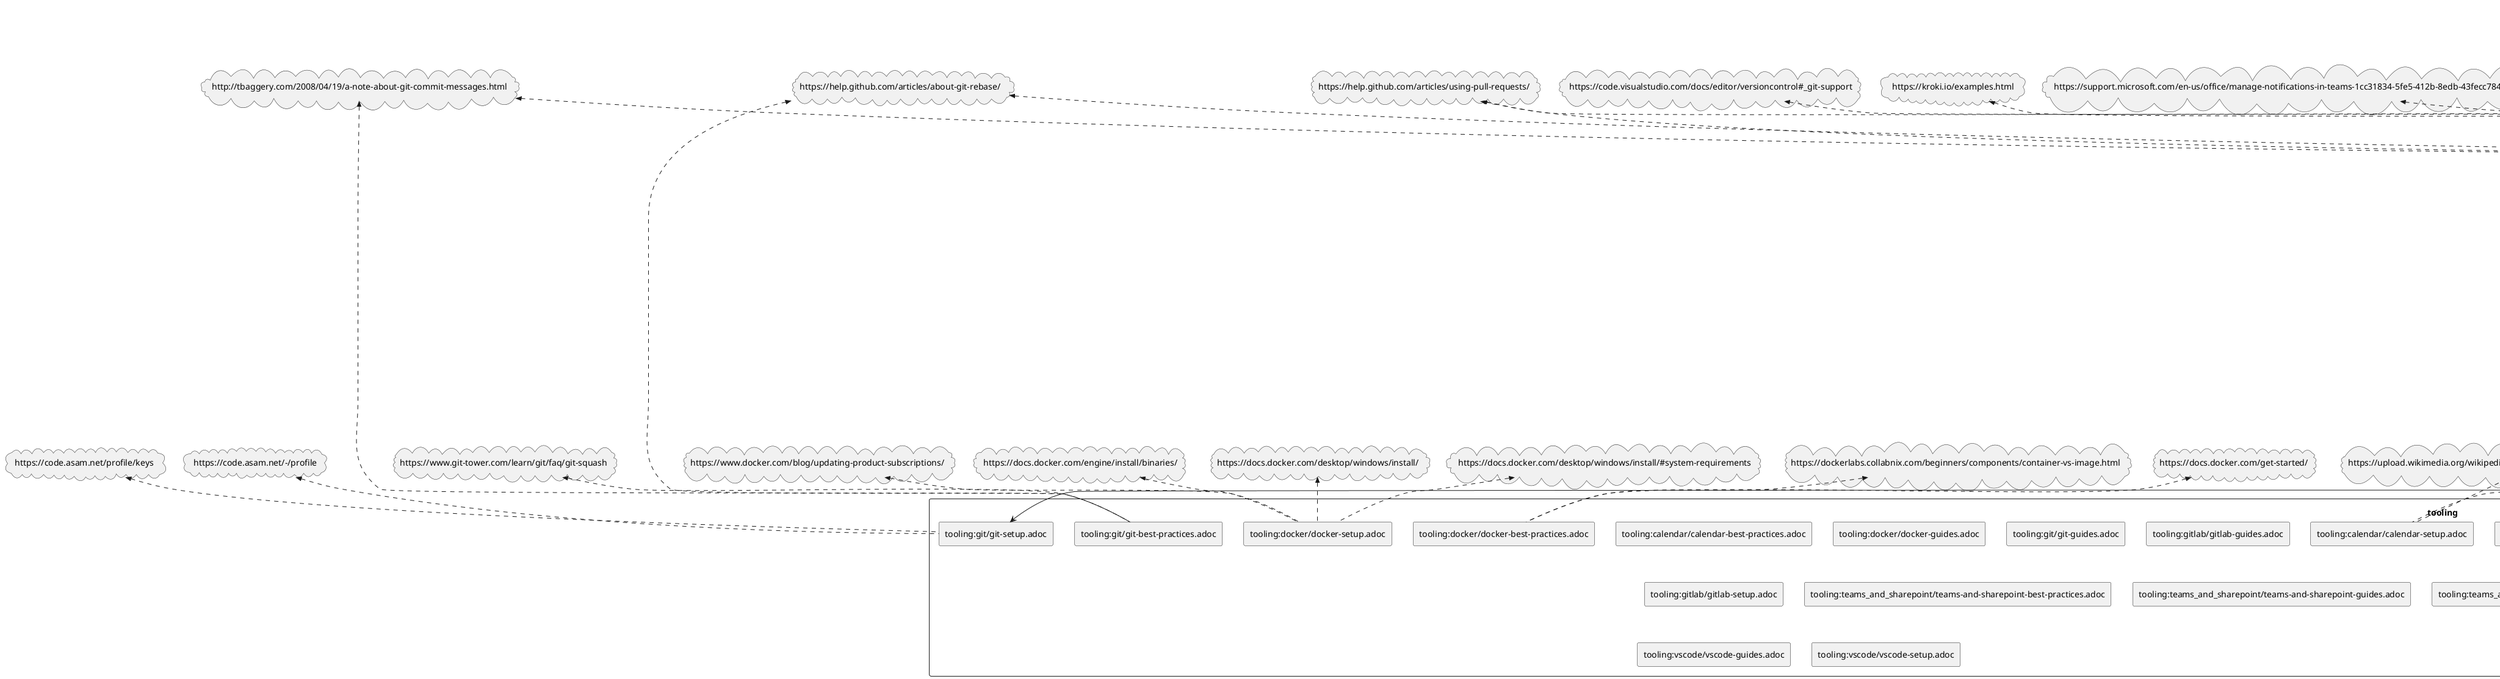 @startuml
component compendium {
rectangle "compendium:nav.adoc" as f0_1
rectangle "compendium:docker/docker-for-asciidoc.adoc" as f0_2
rectangle "compendium:docker/standard-docker-config.adoc" as f0_3
rectangle "compendium:docker/starting-a-container.adoc" as f0_4
rectangle "compendium:docker/wsl.adoc" as f0_5
rectangle "compendium:git/cloning-repo-tutorial.adoc" as f0_6
rectangle "compendium:git/commit-guidelines.adoc" as f0_7
rectangle "compendium:git/git-actions.adoc" as f0_8
rectangle "compendium:git/git-terminology.adoc" as f0_9
rectangle "compendium:git/maintain-a-repo.adoc" as f0_10
rectangle "compendium:git/merge-conflicts.adoc" as f0_11
rectangle "compendium:git/merge-requests.adoc" as f0_12
rectangle "compendium:git/merge.adoc" as f0_13
rectangle "compendium:git/review-code.adoc" as f0_14
rectangle "compendium:git/submodules.adoc" as f0_15
rectangle "compendium:git/Transitioning-to-a-new-workflow.adoc" as f0_16
rectangle "compendium:git/working-with-git.adoc" as f0_17
rectangle "compendium:git/write-a-feature.adoc" as f0_18
rectangle "compendium:git/submodules/submodule-pull.adoc" as f0_19
rectangle "compendium:git/submodules/submodules-add.adoc" as f0_20
rectangle "compendium:git/submodules/submodules-changing-remote.adoc" as f0_21
rectangle "compendium:git/submodules/submodules-switch-version.adoc" as f0_22
rectangle "compendium:gitlab/ASAM-Issue-and-MR-Labels.adoc" as f0_23
rectangle "compendium:gitlab/Branch-Naming-Conventions.adoc" as f0_24
rectangle "compendium:gitlab/Branching.adoc" as f0_25
rectangle "compendium:gitlab/cloning-a-repository.adoc" as f0_26
rectangle "compendium:gitlab/commit-guidelines.adoc" as f0_27
rectangle "compendium:gitlab/Forking.adoc" as f0_28
rectangle "compendium:gitlab/gitlab-ide-guide.adoc" as f0_29
rectangle "compendium:gitlab/gitlab-terminology.adoc" as f0_30
rectangle "compendium:powershell/cloning-a-repository.adoc" as f0_31
rectangle "compendium:powershell/powershell-basics.adoc" as f0_32
rectangle "compendium:powershell/run-docker.adoc" as f0_33
rectangle "compendium:sharepoint/links.adoc" as f0_34
rectangle "compendium:sharepoint/synchronizing-sharepoint-with-onedrive.adoc" as f0_35
rectangle "compendium:teams/email-notifications.adoc" as f0_36
rectangle "compendium:teams/meetings-in-teams.adoc" as f0_37
rectangle "compendium:teams/obtain-channel-email.adoc" as f0_38
rectangle "compendium:teams/polls-and-surveys.adoc" as f0_39
rectangle "compendium:teams/receive-notifications.adoc" as f0_40
rectangle "compendium:teams/teams-channel-file-structure.adoc" as f0_41
rectangle "compendium:vscode/Adding-Diagrams-To-VSCode.adoc" as f0_42
rectangle "compendium:vscode/cloning-a-repository.adoc" as f0_43
rectangle "compendium:vscode/recommended-vscode-extensions.adoc" as f0_44
rectangle "compendium:vscode/recommended-vscode-settings.adoc" as f0_45
rectangle "compendium:vscode/run-docker.adoc" as f0_46
rectangle "compendium:vscode/vscode-activity-bar.adoc" as f0_47
rectangle "compendium:vscode/vscode-command-palette.adoc" as f0_48
rectangle "compendium:vscode/VSCode-Git-Interaction.adoc" as f0_49
rectangle "compendium:vscode/vscode-install-extension.adoc" as f0_50
rectangle "compendium:vscode/vscode-interface.adoc" as f0_51
}
component getting-involved {
rectangle "getting-involved:nav.adoc" as f1_1
}
component getting-started {
rectangle "getting-started:nav.adoc" as f2_1
rectangle "getting-started:about-this-guide.adoc" as f2_2
rectangle "getting-started:main.adoc" as f2_3
rectangle "getting-started:new-here.adoc" as f2_4
rectangle "getting-started:quick-setup.adoc" as f2_5
rectangle "getting-started:about_guide/intentions-and-content.adoc" as f2_6
rectangle "getting-started:about_guide/using-this-guide.adoc" as f2_7
rectangle "getting-started:about_guide/working-on-the-guide.adoc" as f2_8
rectangle "getting-started:new_here/asam-contacts.adoc" as f2_9
rectangle "getting-started:new_here/current-projects.adoc" as f2_10
rectangle "getting-started:new_here/how-asam-works.adoc" as f2_11
rectangle "getting-started:new_here/processes-and-workflows-overview.adoc" as f2_12
rectangle "getting-started:new_here/roles-overview.adoc" as f2_13
rectangle "getting-started:new_here/tools-overview.adoc" as f2_14
rectangle "getting-started:quick_setup/docker-standard.adoc" as f2_15
rectangle "getting-started:quick_setup/git-standard.adoc" as f2_16
rectangle "getting-started:quick_setup/microsoft-teams-standard.adoc" as f2_17
rectangle "getting-started:quick_setup/sharepoint-standard.adoc" as f2_18
rectangle "getting-started:quick_setup/vscode-standard.adoc" as f2_19
}
component project-guide {
rectangle "project-guide:nav.adoc" as f3_1
rectangle "project-guide:add-a-page.adoc" as f3_2
rectangle "project-guide:add-a-partial.adoc" as f3_3
rectangle "project-guide:add-new-module.adoc" as f3_4
rectangle "project-guide:attachments.adoc" as f3_5
rectangle "project-guide:examples.adoc" as f3_6
rectangle "project-guide:images.adoc" as f3_7
rectangle "project-guide:pages-vs-partials.adoc" as f3_8
}
component role-specific {
rectangle "role-specific:nav.adoc" as f4_1
rectangle "role-specific:ASAM-Project-Roles.adoc" as f4_2
rectangle "role-specific:home.adoc" as f4_3
}
component ROOT {
rectangle "ROOT:1nav.adoc" as f5_1
rectangle "ROOT:nav.adoc" as f5_2
rectangle "ROOT:home copy.adoc" as f5_3
rectangle "ROOT:home.adoc" as f5_4
rectangle "ROOT:linking-test.adoc" as f5_5
rectangle "ROOT:antora/Build-Antora-Locally.adoc" as f5_6
rectangle "ROOT:antora/Content-Structure.adoc" as f5_7
rectangle "ROOT:guides/Accessing_Compiled_Artifacts.adoc" as f5_8
rectangle "ROOT:guides/Meeting-Guidelines.adoc" as f5_9
rectangle "ROOT:guides/Platforms.adoc" as f5_10
rectangle "ROOT:guides/ProjectGuidelines.adoc" as f5_11
rectangle "ROOT:guides/WhatIsYaml.adoc" as f5_12
rectangle "ROOT:guides/Workflow.adoc" as f5_13
rectangle "ROOT:guides/WritingGuidelines.adoc" as f5_14
rectangle "ROOT:implementers-forum/Feedback-Guide.adoc" as f5_15
rectangle "ROOT:implementers-forum/Scenario-Writers-Guide.adoc" as f5_16
rectangle "ROOT:open-source/ASAM-DCO.adoc" as f5_17
rectangle "ROOT:writing_guidelines/AsciiDoc-Guide.adoc" as f5_18
rectangle "ROOT:writing_guidelines/coding_style_guide.adoc" as f5_19
rectangle "ROOT:writing_guidelines/plantuml_documentation_guide.adoc" as f5_20
rectangle "ROOT:writing_guidelines/writing_guide.adoc" as f5_21
}
component standardization {
rectangle "standardization:nav.adoc" as f6_1
rectangle "standardization:asam-development-process.adoc" as f6_2
rectangle "standardization:development-phase.adoc" as f6_3
rectangle "standardization:home.adoc" as f6_4
rectangle "standardization:project-setup.adoc" as f6_5
rectangle "standardization:project-types.adoc" as f6_6
rectangle "standardization:proposal-phase.adoc" as f6_7
rectangle "standardization:release-phase.adoc" as f6_8
rectangle "standardization:review-phase.adoc" as f6_9
}
component tasks {
rectangle "tasks:nav.adoc" as f7_1
}
component tooling {
rectangle "tooling:nav.adoc" as f8_1
rectangle "tooling:calendar.adoc" as f8_2
rectangle "tooling:docker.adoc" as f8_3
rectangle "tooling:drawio.adoc" as f8_4
rectangle "tooling:git.adoc" as f8_5
rectangle "tooling:gitlab.adoc" as f8_6
rectangle "tooling:overview.adoc" as f8_7
rectangle "tooling:teams-and-sharepoint.adoc" as f8_8
rectangle "tooling:vscode.adoc" as f8_9
rectangle "tooling:working-without-software-installation.adoc" as f8_10
rectangle "tooling:calendar/calendar-best-practices.adoc" as f8_11
rectangle "tooling:calendar/calendar-setup.adoc" as f8_12
rectangle "tooling:docker/docker-best-practices.adoc" as f8_13
rectangle "tooling:docker/docker-guides.adoc" as f8_14
rectangle "tooling:docker/docker-setup.adoc" as f8_15
rectangle "tooling:drawio/drawio-setup.adoc" as f8_16
rectangle "tooling:git/git-best-practices.adoc" as f8_17
rectangle "tooling:git/git-guides.adoc" as f8_18
rectangle "tooling:git/git-setup.adoc" as f8_19
rectangle "tooling:gitlab/gitlab-guides.adoc" as f8_20
rectangle "tooling:gitlab/gitlab-setup.adoc" as f8_21
rectangle "tooling:teams_and_sharepoint/teams-and-sharepoint-best-practices.adoc" as f8_22
rectangle "tooling:teams_and_sharepoint/teams-and-sharepoint-guides.adoc" as f8_23
rectangle "tooling:teams_and_sharepoint/teams-and-sharepoint-setup.adoc" as f8_24
rectangle "tooling:vscode/vscode-guides.adoc" as f8_25
rectangle "tooling:vscode/vscode-setup.adoc" as f8_26
}

f8_3 -left-> f0_2
f2_3 -left-> f2_1
f2_4 -left-> f2_1
f2_2 -left-> f2_1
f2_5 -left-> f2_1
f2_4 -left-> f2_3
f2_2 -> f2_3
f2_5 -left-> f2_3
f3_4 -left-> f3_1
f6_4 -left-> f6_1
f6_2 -left-> f6_1
f6_7 -left-> f6_1
f6_6 -left-> f6_1
f6_5 -left-> f6_1
f6_3 -left-> f6_1
f6_9 -left-> f6_1
f6_8 -left-> f6_1
f8_7 -left-> f8_1
f8_10 -left-> f8_1
f8_6 -left-> f8_1
f8_2 -left-> f8_1
f8_8 -left-> f8_1
f8_9 -left-> f8_1
f8_5 -left-> f8_1
f8_4 -left-> f8_1
f8_3 -left-> f8_1
f8_6 -left-> f8_5
f8_5 -> f8_6
f8_10 -> f8_7
f8_6 -> f8_9
f8_5 -left-> f8_10
f8_9 -left-> f8_16
f8_9 -left-> f8_19

cloud "https://code.asam.net/common/style-resources"  as u1
cloud "https://docs.microsoft.com/en-us/windows/wsl/about"  as u2
cloud "https://help.github.com/articles/using-pull-requests/"  as u3
cloud "http://stackoverflow.com/a/17819027"  as u4
cloud "http://tbaggery.com/2008/04/19/a-note-about-git-commit-messages.html"  as u5
cloud "https://help.github.com/articles/about-git-rebase/"  as u6
cloud "https://tortoisegit.org/"  as u7
cloud "https://code.asam.net"  as u8
cloud "https://docs.gitlab.com/ee/user/project/repository/web_editor.html"  as u9
cloud "https://docs.gitlab.com/ee/user/project/web_ide/#open-the-web-ide"  as u10
cloud "https://docs.gitlab.com/ee/user/project/web_ide/"  as u11
cloud "https://upload.wikimedia.org/wikipedia/commons/2/2f/PowerShell_5.0_icon.png"  as u12
cloud "https://docs.microsoft.com/en-us/powershell/scripting/overview?view=powershell-7.1"  as u13
cloud "https://asamev.sharepoint.com/sites/asamopensimulationinterface/Freigegebene%20Dokumente/Forms/AllItems.aspx"  as u14
cloud "https://asamev.sharepoint.com/sites/openscenario/Freigegebene%20Dokumente/Forms/AllItems.aspx"  as u15
cloud "https://asamev.sharepoint.com/sites/openscenario2/Freigegebene%20Dokumente/Forms/AllItems.aspx"  as u16
cloud "https://asamev.sharepoint.com/sites/openxontology/Freigegebene%20Dokumente/Forms/AllItems.aspx"  as u17
cloud "https://www.doodle.com"  as u18
cloud "https://support.microsoft.com/en-us/office/manage-notifications-in-teams-1cc31834-5fe5-412b-8edb-43fecc78413d"  as u19
cloud "https://kroki.io/examples.html"  as u20
cloud "https://code.visualstudio.com/docs/editor/versioncontrol#_git-support"  as u21
cloud "https://cdn.icon-icons.com/icons2/2415/PNG/512/gitlab_original_logo_icon_146503.png"  as u22
cloud "https://upload.wikimedia.org/wikipedia/commons/thumb/3/3f/Git_icon.svg/240px-Git_icon.svg.png"  as u23
cloud "https://upload.wikimedia.org/wikipedia/commons/thumb/9/9a/Visual_Studio_Code_1.35_icon.svg/240px-Visual_Studio_Code_1.35_icon.svg.png"  as u24
cloud "https://dashboard.snapcraft.io/site_media/appmedia/2019/08/android-chrome-512x512.png"  as u25
cloud "https://github.com/Mogztter/antora-lunr"  as u26
cloud "https://github.com/asam-ev"  as u27
cloud "https://code.asam.net/simulation/standard/openscenario-2.0/-/wikis/docs/git/Transitioning-to-a-new-workflow"  as u28
cloud "https://code.asam.net/help/user/project/quick_actions"  as u29
cloud "https://docs.gitlab.com/ee/user/discussions/#starting-a-review"  as u30
cloud "https://code.asam.net/simulation/standard/openscenario-2.0/-/boards/66"  as u31
cloud "https://code.asam.net/simulation/standard/openscenario-2.0/-/issues?label_name%5B%5D=ScenarioDescription"  as u32
cloud "https://code.asam.net/simulation/standard/openscenario-2.0/-/wikis/Contact-Persons-from-OSC2-Development-Project"  as u33
cloud "https://code.asam.net/simulation/standard/openscenario-2.0/-/issues?label_name%5B%5D=GeneralFeedback"  as u34
cloud "https://code.asam.net/simulation/standard/openscenario-2.0/-/issues/245"  as u35
cloud "https://code.asam.net/simulation/standard/openscenario-2.0/-/issues/new?issue%5Bassignee_id%5D=&issue%5Bmilestone_id%5D=#"  as u36
cloud "https://code.asam.net/simulation/standard/openscenario-2.0/-/jobs/artifacts/master/raw/Language/ASAM_OpenSCENARIO_BS-1-6_Language-Reference-Manual_V2-0-0.html?job=draft"  as u37
cloud "https://asciidoc.org/"  as u38
cloud "https://asciidoctor.org/docs/asciidoc-syntax-quick-reference/"  as u39
cloud "https://asciidoctor.org/docs/user-manual/"  as u40
cloud "https://www.url.com"  as u41
cloud "https://asciidoctor.org/docs/user-manual/#tables"  as u42
cloud "https://asciidoctor.org/docs/user-manual/#include-directive"  as u43
cloud "https://www.python.org/dev/peps/pep-0008/"  as u44
cloud "https://docs.asciidoctor.org/asciidoc/latest/directives/include-tagged-regions/"  as u45
cloud "https://code.asam.net/simulation/resources/-/blob/master/asciidoc_tutorial/asciidoc_tutorial.adoc"  as u46
cloud "https://code.asam.net/simulation/standard/openscenario-2.0/-/tree/master/Documentation/etc/templates"  as u47
cloud "https://code.asam.net/simulation/standard/openscenario-2.0/-/blob/master/Documentation/etc/guides/coding_style_guide.adoc"  as u48
cloud "https://code.asam.net/simulation/standard/openscenario-2.0/-/blob/master/Documentation/etc/guides/plantuml_documentation_guide.adoc"  as u49
cloud "https://code.asam.net/simulation/standard/openscenario-2.0/-/wikis/docs/general_guidelines/Workflow"  as u50
cloud "https://upload.wikimedia.org/wikipedia/commons/d/df/Microsoft_Office_Outlook_%282018%E2%80%93present%29.svg"  as u51
cloud "https://upload.wikimedia.org/wikipedia/commons/a/a5/Google_Calendar_icon_%282020%29.svg"  as u52
cloud "https://docs.docker.com/get-started/"  as u53
cloud "https://dockerlabs.collabnix.com/beginners/components/container-vs-image.html"  as u54
cloud "https://docs.docker.com/desktop/windows/install/#system-requirements"  as u55
cloud "https://docs.docker.com/desktop/windows/install/"  as u56
cloud "https://docs.docker.com/engine/install/binaries/"  as u57
cloud "https://www.docker.com/blog/updating-product-subscriptions/"  as u58
cloud "https://www.git-tower.com/learn/git/faq/git-squash"  as u59
cloud "https://code.asam.net/-/profile"  as u60
cloud "https://code.asam.net/profile/keys"  as u61

f0_2 .up.>> u1
f0_5 .up.>> u2
f0_10 .up.>> u3
f0_13 .up.>> u4
f0_15 .up.>> u1
f0_18 .up.>> u5
f0_18 .up.>> u6
f0_18 .up.>> u3
f0_19 .up.>> u7
f0_20 .up.>> u7
f0_20 .up.>> u8
f0_22 .up.>> u7
f0_29 .up.>> u9
f0_29 .up.>> u10
f0_29 .up.>> u11
f0_30 .up.>> u9
f0_30 .up.>> u10
f0_30 .up.>> u11
f0_32 .up.>> u12
f0_32 .up.>> u13
f0_34 .up.>> u14
f0_34 .up.>> u15
f0_34 .up.>> u16
f0_34 .up.>> u17
f0_39 .up.>> u18
f0_40 .up.>> u19
f0_42 .up.>> u20
f0_49 .up.>> u21
f4_3 .up.>> u22
f4_3 .up.>> u23
f4_3 .up.>> u24
f4_3 .up.>> u25
f5_3 .up.>> u22
f5_3 .up.>> u23
f5_3 .up.>> u24
f5_3 .up.>> u25
f5_6 .up.>> u26
f5_10 .up.>> u8
f5_10 .up.>> u27
f5_13 .up.>> u28
f5_13 .up.>> u29
f5_13 .up.>> u30
f5_15 .up.>> u31
f5_15 .up.>> u32
f5_15 .up.>> u33
f5_15 .up.>> u34
f5_15 .up.>> u35
f5_16 .up.>> u36
f5_16 .up.>> u37
f5_16 .up.>> u33
f5_18 .up.>> u38
f5_18 .up.>> u39
f5_18 .up.>> u40
f5_18 .up.>> u41
f5_18 .up.>> u42
f5_18 .up.>> u43
f5_19 .up.>> u44
f5_21 .up.>> u45
f5_21 .up.>> u46
f5_21 .up.>> u47
f5_21 .up.>> u48
f5_21 .up.>> u49
f5_21 .up.>> u50
f8_12 .up.>> u51
f8_12 .up.>> u52
f8_13 .up.>> u53
f8_13 .up.>> u54
f8_15 .up.>> u55
f8_15 .up.>> u56
f8_15 .up.>> u57
f8_15 .up.>> u58
f8_17 .up.>> u6
f8_17 .up.>> u59
f8_17 .up.>> u5
f8_19 .up.>> u60
f8_19 .up.>> u61
@enduml